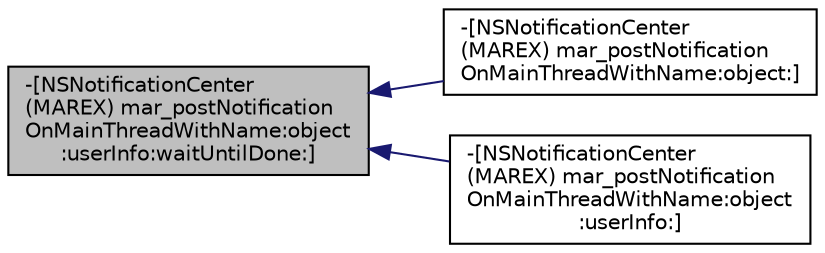 digraph "-[NSNotificationCenter(MAREX) mar_postNotificationOnMainThreadWithName:object:userInfo:waitUntilDone:]"
{
  edge [fontname="Helvetica",fontsize="10",labelfontname="Helvetica",labelfontsize="10"];
  node [fontname="Helvetica",fontsize="10",shape=record];
  rankdir="LR";
  Node23 [label="-[NSNotificationCenter\l(MAREX) mar_postNotification\lOnMainThreadWithName:object\l:userInfo:waitUntilDone:]",height=0.2,width=0.4,color="black", fillcolor="grey75", style="filled", fontcolor="black"];
  Node23 -> Node24 [dir="back",color="midnightblue",fontsize="10",style="solid",fontname="Helvetica"];
  Node24 [label="-[NSNotificationCenter\l(MAREX) mar_postNotification\lOnMainThreadWithName:object:]",height=0.2,width=0.4,color="black", fillcolor="white", style="filled",URL="$category_n_s_notification_center_07_m_a_r_e_x_08.html#aa8fc7f9996f6988090b2eb111aed58c5"];
  Node23 -> Node25 [dir="back",color="midnightblue",fontsize="10",style="solid",fontname="Helvetica"];
  Node25 [label="-[NSNotificationCenter\l(MAREX) mar_postNotification\lOnMainThreadWithName:object\l:userInfo:]",height=0.2,width=0.4,color="black", fillcolor="white", style="filled",URL="$category_n_s_notification_center_07_m_a_r_e_x_08.html#ac6536c8573ec7972f203d35971d06697"];
}
